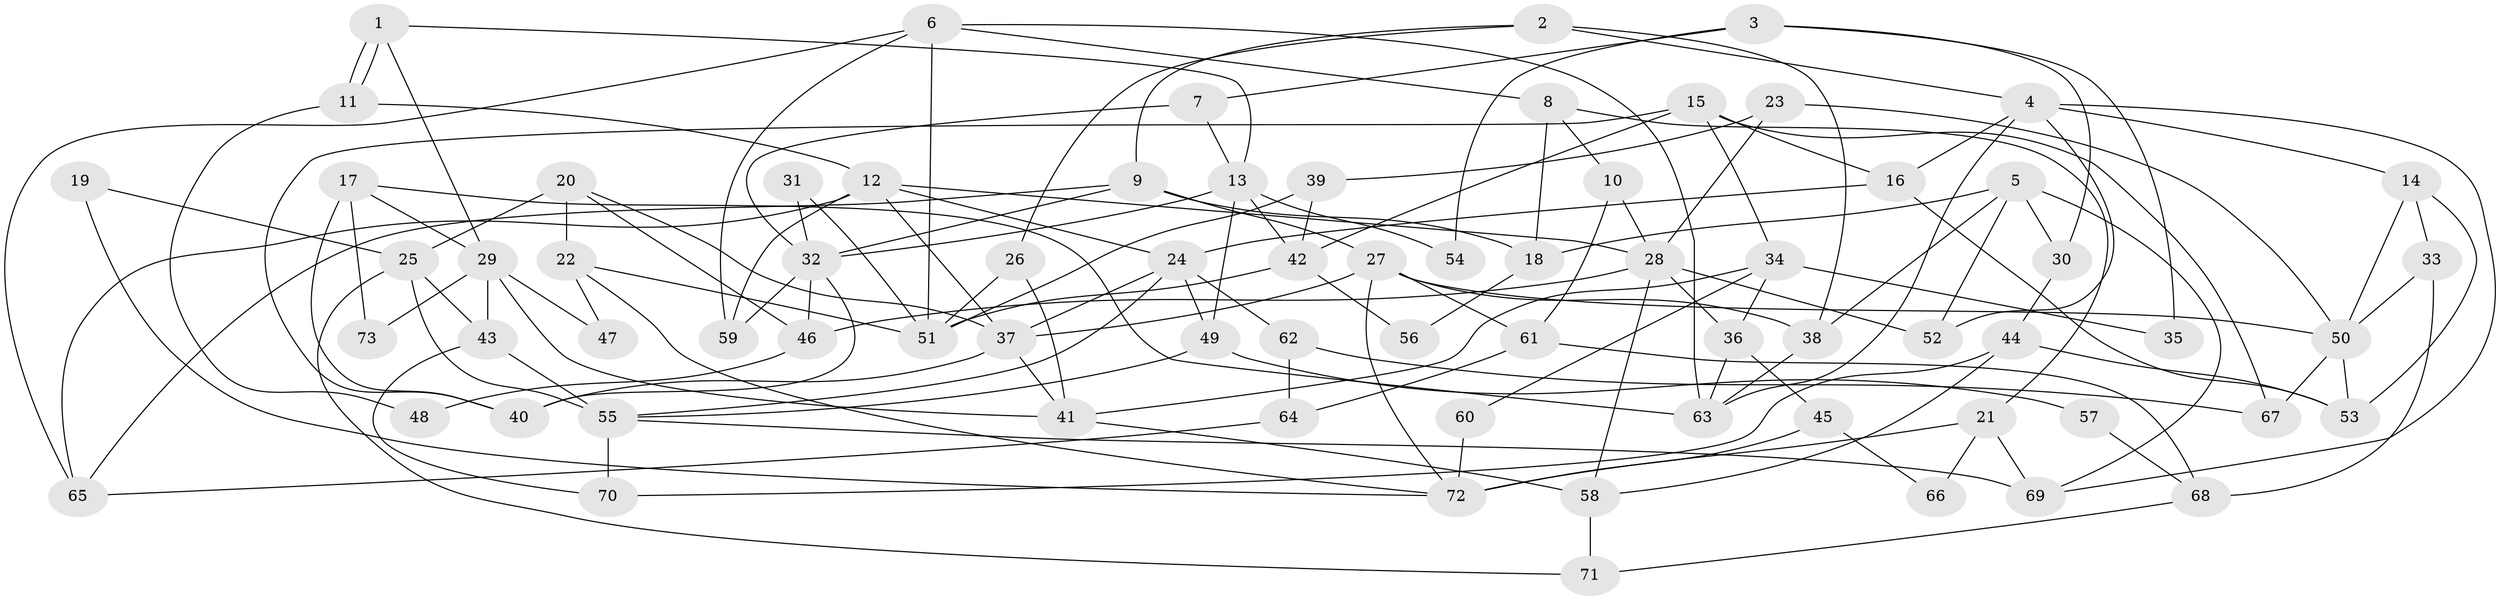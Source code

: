 // Generated by graph-tools (version 1.1) at 2025/15/03/09/25 04:15:03]
// undirected, 73 vertices, 146 edges
graph export_dot {
graph [start="1"]
  node [color=gray90,style=filled];
  1;
  2;
  3;
  4;
  5;
  6;
  7;
  8;
  9;
  10;
  11;
  12;
  13;
  14;
  15;
  16;
  17;
  18;
  19;
  20;
  21;
  22;
  23;
  24;
  25;
  26;
  27;
  28;
  29;
  30;
  31;
  32;
  33;
  34;
  35;
  36;
  37;
  38;
  39;
  40;
  41;
  42;
  43;
  44;
  45;
  46;
  47;
  48;
  49;
  50;
  51;
  52;
  53;
  54;
  55;
  56;
  57;
  58;
  59;
  60;
  61;
  62;
  63;
  64;
  65;
  66;
  67;
  68;
  69;
  70;
  71;
  72;
  73;
  1 -- 11;
  1 -- 11;
  1 -- 13;
  1 -- 29;
  2 -- 4;
  2 -- 38;
  2 -- 9;
  2 -- 26;
  3 -- 30;
  3 -- 7;
  3 -- 35;
  3 -- 54;
  4 -- 69;
  4 -- 16;
  4 -- 14;
  4 -- 52;
  4 -- 63;
  5 -- 52;
  5 -- 38;
  5 -- 18;
  5 -- 30;
  5 -- 69;
  6 -- 65;
  6 -- 8;
  6 -- 51;
  6 -- 59;
  6 -- 63;
  7 -- 13;
  7 -- 32;
  8 -- 21;
  8 -- 18;
  8 -- 10;
  9 -- 32;
  9 -- 18;
  9 -- 27;
  9 -- 65;
  10 -- 61;
  10 -- 28;
  11 -- 12;
  11 -- 48;
  12 -- 37;
  12 -- 28;
  12 -- 24;
  12 -- 59;
  12 -- 65;
  13 -- 32;
  13 -- 42;
  13 -- 49;
  13 -- 54;
  14 -- 50;
  14 -- 33;
  14 -- 53;
  15 -- 40;
  15 -- 16;
  15 -- 34;
  15 -- 42;
  15 -- 67;
  16 -- 24;
  16 -- 53;
  17 -- 63;
  17 -- 29;
  17 -- 40;
  17 -- 73;
  18 -- 56;
  19 -- 25;
  19 -- 72;
  20 -- 37;
  20 -- 25;
  20 -- 22;
  20 -- 46;
  21 -- 69;
  21 -- 72;
  21 -- 66;
  22 -- 51;
  22 -- 47;
  22 -- 72;
  23 -- 28;
  23 -- 39;
  23 -- 50;
  24 -- 37;
  24 -- 49;
  24 -- 55;
  24 -- 62;
  25 -- 55;
  25 -- 43;
  25 -- 71;
  26 -- 41;
  26 -- 51;
  27 -- 50;
  27 -- 37;
  27 -- 38;
  27 -- 61;
  27 -- 72;
  28 -- 58;
  28 -- 36;
  28 -- 46;
  28 -- 52;
  29 -- 41;
  29 -- 43;
  29 -- 47;
  29 -- 73;
  30 -- 44;
  31 -- 32;
  31 -- 51;
  32 -- 59;
  32 -- 46;
  32 -- 40;
  33 -- 50;
  33 -- 68;
  34 -- 36;
  34 -- 35;
  34 -- 41;
  34 -- 60;
  36 -- 63;
  36 -- 45;
  37 -- 40;
  37 -- 41;
  38 -- 63;
  39 -- 42;
  39 -- 51;
  41 -- 58;
  42 -- 51;
  42 -- 56;
  43 -- 55;
  43 -- 70;
  44 -- 70;
  44 -- 53;
  44 -- 58;
  45 -- 72;
  45 -- 66;
  46 -- 48;
  49 -- 55;
  49 -- 57;
  50 -- 67;
  50 -- 53;
  55 -- 69;
  55 -- 70;
  57 -- 68;
  58 -- 71;
  60 -- 72;
  61 -- 68;
  61 -- 64;
  62 -- 64;
  62 -- 67;
  64 -- 65;
  68 -- 71;
}
